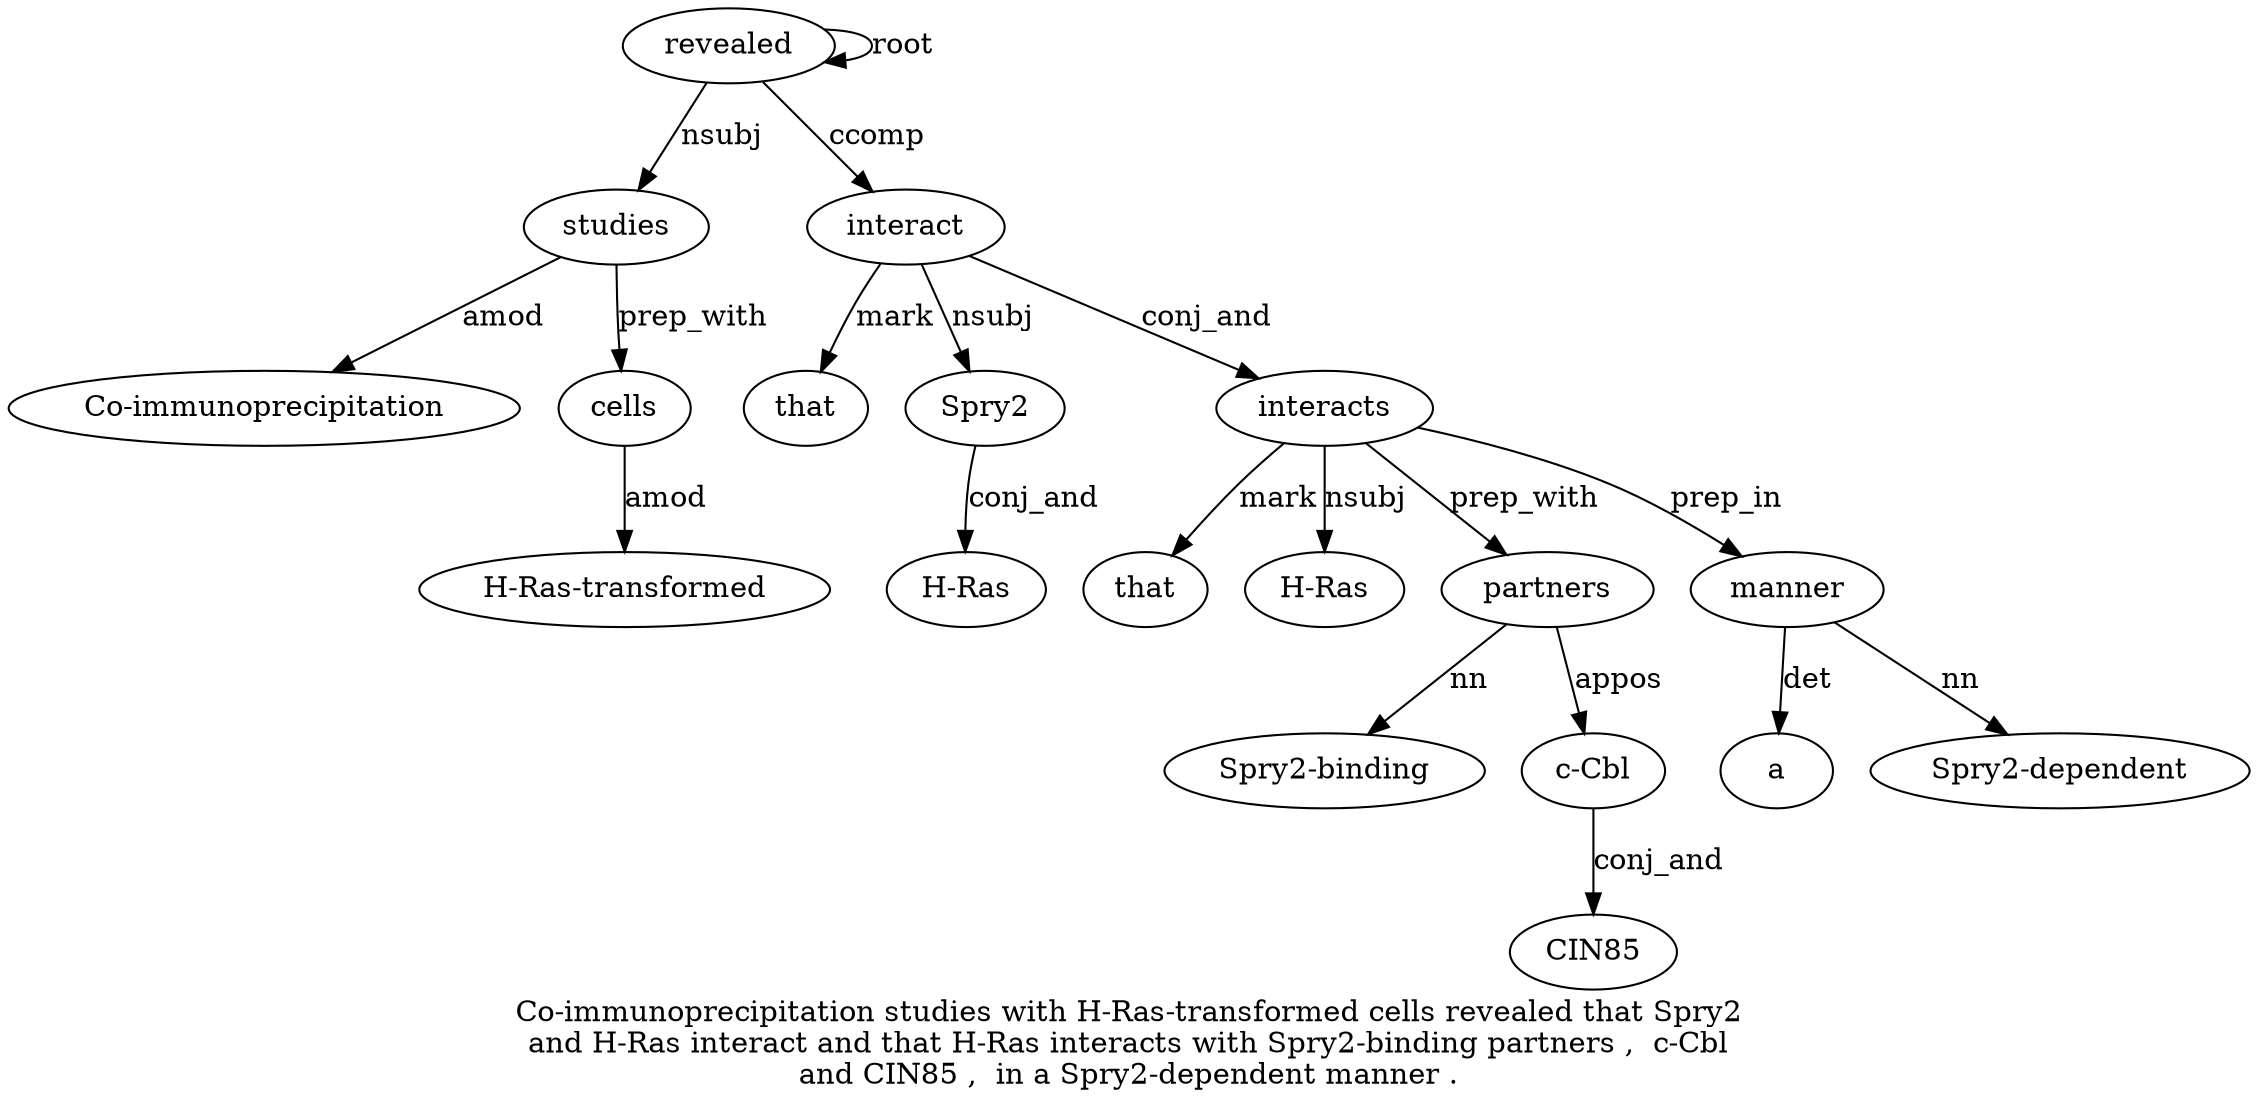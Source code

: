 digraph "Co-immunoprecipitation studies with H-Ras-transformed cells revealed that Spry2 and H-Ras interact and that H-Ras interacts with Spry2-binding partners ,  c-Cbl and CIN85 ,  in a Spry2-dependent manner ." {
label="Co-immunoprecipitation studies with H-Ras-transformed cells revealed that Spry2
and H-Ras interact and that H-Ras interacts with Spry2-binding partners ,  c-Cbl
and CIN85 ,  in a Spry2-dependent manner .";
studies2 [style=filled, fillcolor=white, label=studies];
"Co-immunoprecipitation1" [style=filled, fillcolor=white, label="Co-immunoprecipitation"];
studies2 -> "Co-immunoprecipitation1"  [label=amod];
revealed6 [style=filled, fillcolor=white, label=revealed];
revealed6 -> studies2  [label=nsubj];
cells5 [style=filled, fillcolor=white, label=cells];
"H-Ras-transformed4" [style=filled, fillcolor=white, label="H-Ras-transformed"];
cells5 -> "H-Ras-transformed4"  [label=amod];
studies2 -> cells5  [label=prep_with];
revealed6 -> revealed6  [label=root];
interact11 [style=filled, fillcolor=white, label=interact];
that7 [style=filled, fillcolor=white, label=that];
interact11 -> that7  [label=mark];
Spry28 [style=filled, fillcolor=white, label=Spry2];
interact11 -> Spry28  [label=nsubj];
"H-Ras10" [style=filled, fillcolor=white, label="H-Ras"];
Spry28 -> "H-Ras10"  [label=conj_and];
revealed6 -> interact11  [label=ccomp];
interacts15 [style=filled, fillcolor=white, label=interacts];
that13 [style=filled, fillcolor=white, label=that];
interacts15 -> that13  [label=mark];
"H-Ras14" [style=filled, fillcolor=white, label="H-Ras"];
interacts15 -> "H-Ras14"  [label=nsubj];
interact11 -> interacts15  [label=conj_and];
partners18 [style=filled, fillcolor=white, label=partners];
"Spry2-binding17" [style=filled, fillcolor=white, label="Spry2-binding"];
partners18 -> "Spry2-binding17"  [label=nn];
interacts15 -> partners18  [label=prep_with];
"c-Cbl20" [style=filled, fillcolor=white, label="c-Cbl"];
partners18 -> "c-Cbl20"  [label=appos];
CIN8522 [style=filled, fillcolor=white, label=CIN85];
"c-Cbl20" -> CIN8522  [label=conj_and];
manner27 [style=filled, fillcolor=white, label=manner];
a25 [style=filled, fillcolor=white, label=a];
manner27 -> a25  [label=det];
"Spry2-dependent6" [style=filled, fillcolor=white, label="Spry2-dependent"];
manner27 -> "Spry2-dependent6"  [label=nn];
interacts15 -> manner27  [label=prep_in];
}

